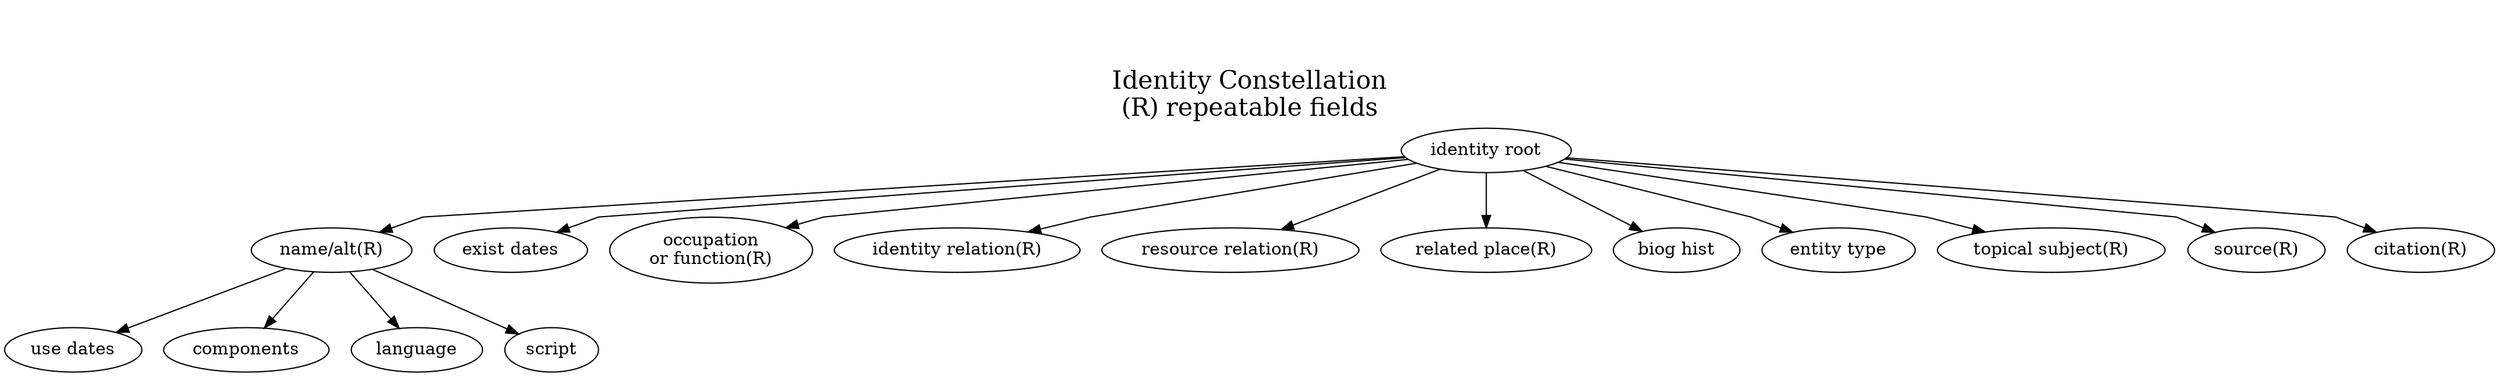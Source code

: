 digraph States {
        // neato -n2 -Tsvg identity_constellation.gv -O
        // 
        // Absolute positioning appears to only work with neato, and only if all nodes are pinned,
        // but not always. neato -n2 units are points, and inputscale appears to be ignored
        // sep=0.2 splines=polyline overlap=false allows the pos values to be followed,
        // while getting the lines to go around nodes.

	label = "\n\nIdentity Constellation\n(R) repeatable fields";
        labelloc="t";
	fontsize=20;
        // inputscale=75;
        sep=0.05;

        // nodesep is a synonym for sep?
        // nodesep=0.1;

        splines=polyline;
        overlap=false;

        "an1" [label="name/alt(R)"];
        "ed1" [label="exist dates"];
        "occ1" [label="occupation\nor function(R)"];
        "cr1" [label="identity relation(R)"];
        "rr1" [label="resource relation(R)"];
        

        root1 [pos="350,400!" label="identity root"];
        place [pos="200,450!" label="related place(R)"];

        an1             [pos="150,350!" ];
        usedate         [pos="0,350!", label="use dates"];
        name_components [pos="0,290!", label="components"];
        language        [pos="20,250!", label="language"];
        script          [pos="40,200!", label="script"];

        an1 -> language;
        an1 -> script;

        ed1 [pos="150,200!"];
        biog [pos="160,400!" label="biog hist"] ;
        cr1 [pos="590,310!"];
        et [pos="220,100!" label="entity type"];
        occ1 [pos="430,250!"];
        subject [pos="340,180!" label="topical subject(R)"];
        rr1 [pos="600,200!"];
        src [pos="550,400!" label="source(R)"];
        citation [pos="570,450!" label="citation(R)"];

        root1 -> subject;
        root1 -> citation;
        root1 -> et;
        root1 -> src;
        root1 -> place;
        root1 -> an1;
        root1 -> ed1;
        root1 -> occ1;
        root1 -> cr1;
        root1-> rr1;
        root1 -> biog;
        an1 -> usedate;
        an1 -> name_components;
}
